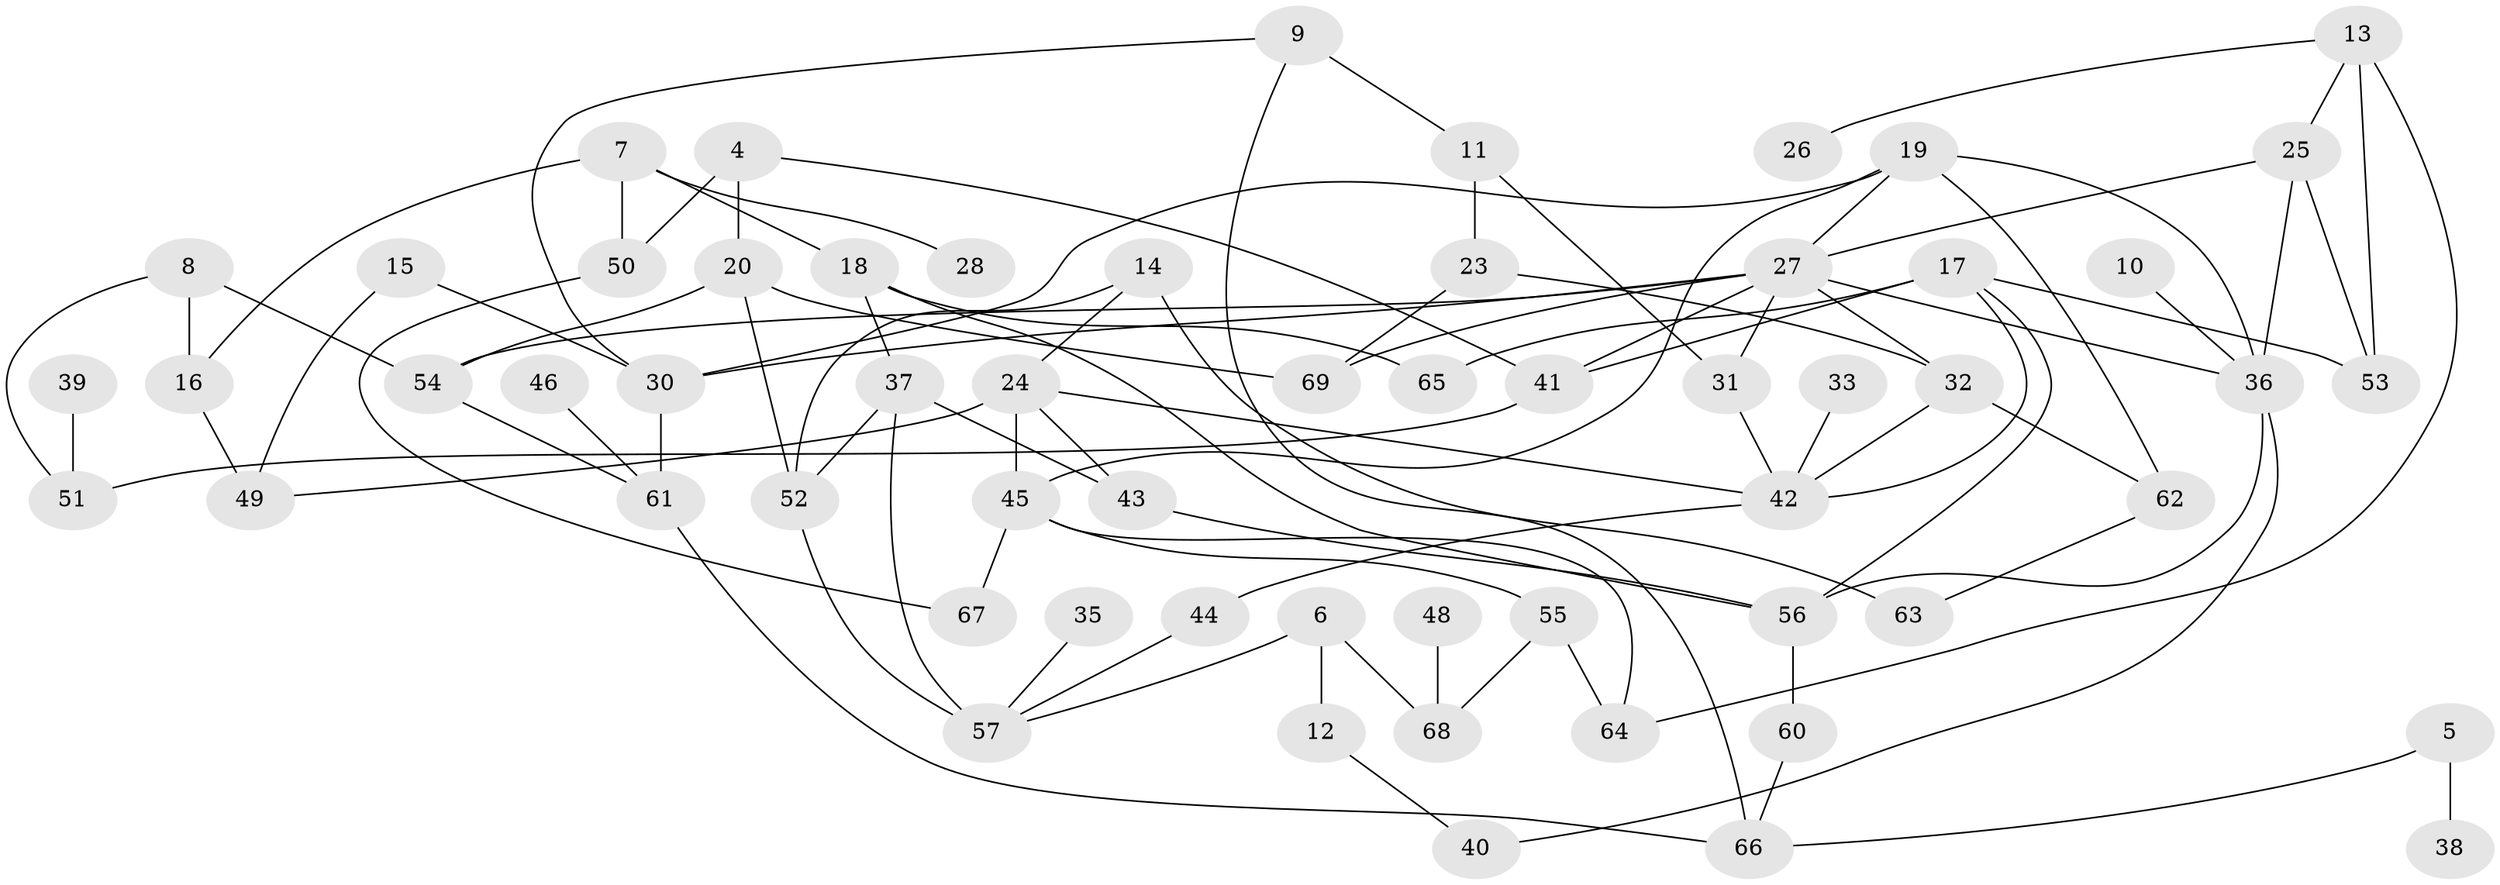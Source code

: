 // original degree distribution, {7: 0.014492753623188406, 4: 0.13043478260869565, 0: 0.050724637681159424, 3: 0.2608695652173913, 1: 0.2391304347826087, 5: 0.050724637681159424, 2: 0.2463768115942029, 6: 0.007246376811594203}
// Generated by graph-tools (version 1.1) at 2025/00/03/09/25 03:00:49]
// undirected, 59 vertices, 94 edges
graph export_dot {
graph [start="1"]
  node [color=gray90,style=filled];
  4;
  5;
  6;
  7;
  8;
  9;
  10;
  11;
  12;
  13;
  14;
  15;
  16;
  17;
  18;
  19;
  20;
  23;
  24;
  25;
  26;
  27;
  28;
  30;
  31;
  32;
  33;
  35;
  36;
  37;
  38;
  39;
  40;
  41;
  42;
  43;
  44;
  45;
  46;
  48;
  49;
  50;
  51;
  52;
  53;
  54;
  55;
  56;
  57;
  60;
  61;
  62;
  63;
  64;
  65;
  66;
  67;
  68;
  69;
  4 -- 20 [weight=1.0];
  4 -- 41 [weight=1.0];
  4 -- 50 [weight=1.0];
  5 -- 38 [weight=1.0];
  5 -- 66 [weight=1.0];
  6 -- 12 [weight=1.0];
  6 -- 57 [weight=1.0];
  6 -- 68 [weight=1.0];
  7 -- 16 [weight=2.0];
  7 -- 18 [weight=1.0];
  7 -- 28 [weight=1.0];
  7 -- 50 [weight=1.0];
  8 -- 16 [weight=1.0];
  8 -- 51 [weight=1.0];
  8 -- 54 [weight=1.0];
  9 -- 11 [weight=1.0];
  9 -- 30 [weight=1.0];
  9 -- 66 [weight=1.0];
  10 -- 36 [weight=1.0];
  11 -- 23 [weight=1.0];
  11 -- 31 [weight=1.0];
  12 -- 40 [weight=1.0];
  13 -- 25 [weight=1.0];
  13 -- 26 [weight=1.0];
  13 -- 53 [weight=1.0];
  13 -- 64 [weight=1.0];
  14 -- 24 [weight=1.0];
  14 -- 52 [weight=1.0];
  14 -- 63 [weight=2.0];
  15 -- 30 [weight=1.0];
  15 -- 49 [weight=1.0];
  16 -- 49 [weight=1.0];
  17 -- 41 [weight=1.0];
  17 -- 42 [weight=1.0];
  17 -- 53 [weight=1.0];
  17 -- 56 [weight=1.0];
  17 -- 65 [weight=1.0];
  18 -- 37 [weight=1.0];
  18 -- 56 [weight=1.0];
  18 -- 65 [weight=1.0];
  19 -- 27 [weight=1.0];
  19 -- 30 [weight=1.0];
  19 -- 36 [weight=1.0];
  19 -- 45 [weight=1.0];
  19 -- 62 [weight=1.0];
  20 -- 52 [weight=1.0];
  20 -- 54 [weight=1.0];
  20 -- 69 [weight=1.0];
  23 -- 32 [weight=1.0];
  23 -- 69 [weight=1.0];
  24 -- 42 [weight=1.0];
  24 -- 43 [weight=1.0];
  24 -- 45 [weight=1.0];
  24 -- 49 [weight=1.0];
  25 -- 27 [weight=1.0];
  25 -- 36 [weight=1.0];
  25 -- 53 [weight=1.0];
  27 -- 30 [weight=1.0];
  27 -- 31 [weight=1.0];
  27 -- 32 [weight=1.0];
  27 -- 36 [weight=1.0];
  27 -- 41 [weight=1.0];
  27 -- 54 [weight=1.0];
  27 -- 69 [weight=1.0];
  30 -- 61 [weight=2.0];
  31 -- 42 [weight=1.0];
  32 -- 42 [weight=1.0];
  32 -- 62 [weight=1.0];
  33 -- 42 [weight=1.0];
  35 -- 57 [weight=1.0];
  36 -- 40 [weight=1.0];
  36 -- 56 [weight=1.0];
  37 -- 43 [weight=1.0];
  37 -- 52 [weight=2.0];
  37 -- 57 [weight=2.0];
  39 -- 51 [weight=1.0];
  41 -- 51 [weight=1.0];
  42 -- 44 [weight=1.0];
  43 -- 56 [weight=1.0];
  44 -- 57 [weight=1.0];
  45 -- 55 [weight=1.0];
  45 -- 64 [weight=1.0];
  45 -- 67 [weight=1.0];
  46 -- 61 [weight=1.0];
  48 -- 68 [weight=1.0];
  50 -- 67 [weight=1.0];
  52 -- 57 [weight=1.0];
  54 -- 61 [weight=1.0];
  55 -- 64 [weight=1.0];
  55 -- 68 [weight=1.0];
  56 -- 60 [weight=1.0];
  60 -- 66 [weight=1.0];
  61 -- 66 [weight=1.0];
  62 -- 63 [weight=1.0];
}
